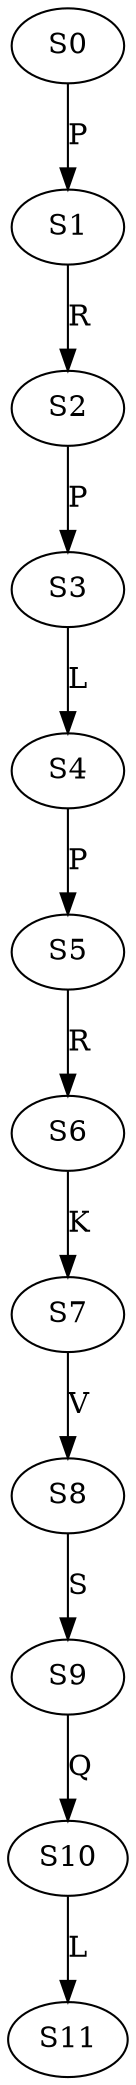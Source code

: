 strict digraph  {
	S0 -> S1 [ label = P ];
	S1 -> S2 [ label = R ];
	S2 -> S3 [ label = P ];
	S3 -> S4 [ label = L ];
	S4 -> S5 [ label = P ];
	S5 -> S6 [ label = R ];
	S6 -> S7 [ label = K ];
	S7 -> S8 [ label = V ];
	S8 -> S9 [ label = S ];
	S9 -> S10 [ label = Q ];
	S10 -> S11 [ label = L ];
}
